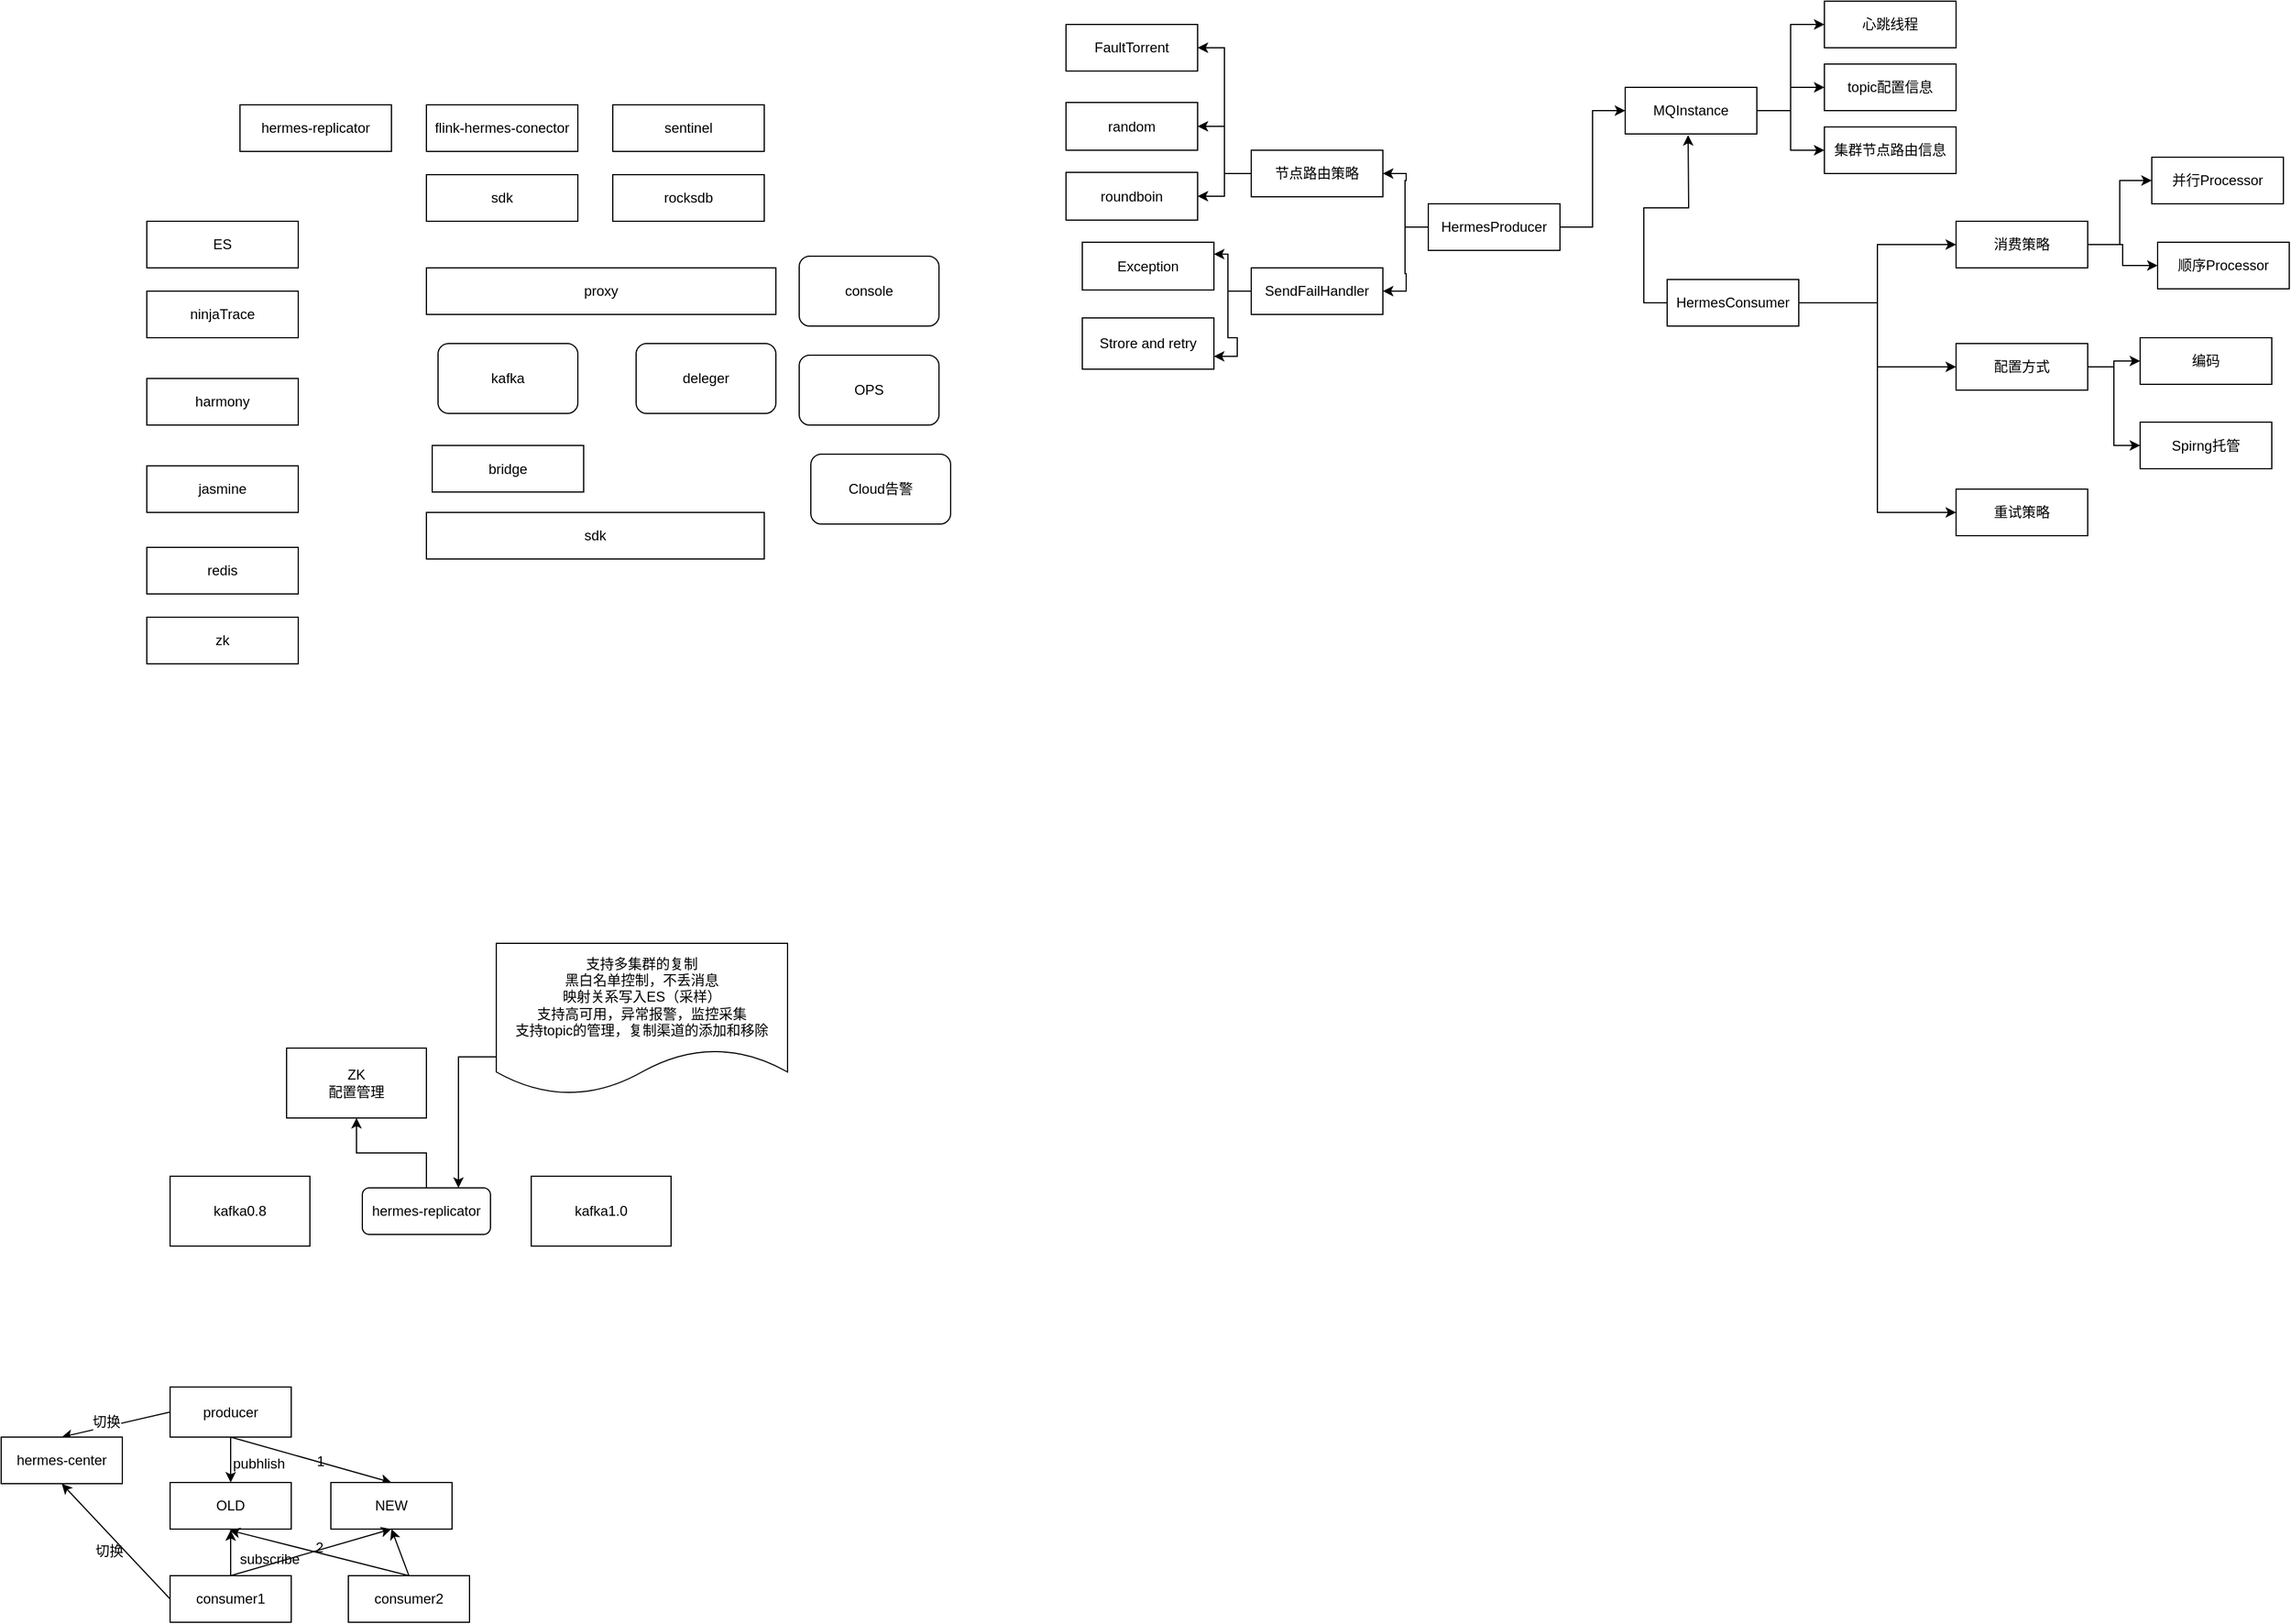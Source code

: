 <mxfile version="12.1.4" type="github" pages="1">
  <diagram id="hqEAvfo70rcamGE8vuLW" name="Page-1">
    <mxGraphModel dx="1145" dy="1617" grid="0" gridSize="10" guides="1" tooltips="1" connect="1" arrows="1" fold="1" page="1" pageScale="1" pageWidth="827" pageHeight="1169" math="0" shadow="0">
      <root>
        <mxCell id="0"/>
        <mxCell id="1" parent="0"/>
        <mxCell id="P00XJH04R1qY2HiNNrUX-1" value="proxy" style="rounded=0;whiteSpace=wrap;html=1;" vertex="1" parent="1">
          <mxGeometry x="380" y="140" width="300" height="40" as="geometry"/>
        </mxCell>
        <mxCell id="P00XJH04R1qY2HiNNrUX-2" value="bridge" style="rounded=0;whiteSpace=wrap;html=1;" vertex="1" parent="1">
          <mxGeometry x="385" y="292.5" width="130" height="40" as="geometry"/>
        </mxCell>
        <mxCell id="P00XJH04R1qY2HiNNrUX-3" value="ninjaTrace" style="rounded=0;whiteSpace=wrap;html=1;" vertex="1" parent="1">
          <mxGeometry x="140" y="160" width="130" height="40" as="geometry"/>
        </mxCell>
        <mxCell id="P00XJH04R1qY2HiNNrUX-4" value="harmony" style="rounded=0;whiteSpace=wrap;html=1;" vertex="1" parent="1">
          <mxGeometry x="140" y="235" width="130" height="40" as="geometry"/>
        </mxCell>
        <mxCell id="P00XJH04R1qY2HiNNrUX-5" value="jasmine" style="rounded=0;whiteSpace=wrap;html=1;" vertex="1" parent="1">
          <mxGeometry x="140" y="310" width="130" height="40" as="geometry"/>
        </mxCell>
        <mxCell id="P00XJH04R1qY2HiNNrUX-6" value="redis" style="rounded=0;whiteSpace=wrap;html=1;" vertex="1" parent="1">
          <mxGeometry x="140" y="380" width="130" height="40" as="geometry"/>
        </mxCell>
        <mxCell id="P00XJH04R1qY2HiNNrUX-9" value="kafka" style="rounded=1;whiteSpace=wrap;html=1;" vertex="1" parent="1">
          <mxGeometry x="390" y="205" width="120" height="60" as="geometry"/>
        </mxCell>
        <mxCell id="P00XJH04R1qY2HiNNrUX-10" value="sdk" style="rounded=0;whiteSpace=wrap;html=1;" vertex="1" parent="1">
          <mxGeometry x="380" y="60" width="130" height="40" as="geometry"/>
        </mxCell>
        <mxCell id="P00XJH04R1qY2HiNNrUX-12" value="zk" style="rounded=0;whiteSpace=wrap;html=1;" vertex="1" parent="1">
          <mxGeometry x="140" y="440" width="130" height="40" as="geometry"/>
        </mxCell>
        <mxCell id="P00XJH04R1qY2HiNNrUX-14" value="rocksdb" style="rounded=0;whiteSpace=wrap;html=1;" vertex="1" parent="1">
          <mxGeometry x="540" y="60" width="130" height="40" as="geometry"/>
        </mxCell>
        <mxCell id="P00XJH04R1qY2HiNNrUX-15" value="sentinel" style="rounded=0;whiteSpace=wrap;html=1;" vertex="1" parent="1">
          <mxGeometry x="540" width="130" height="40" as="geometry"/>
        </mxCell>
        <mxCell id="P00XJH04R1qY2HiNNrUX-16" value="sdk" style="rounded=0;whiteSpace=wrap;html=1;" vertex="1" parent="1">
          <mxGeometry x="380" y="350" width="290" height="40" as="geometry"/>
        </mxCell>
        <mxCell id="P00XJH04R1qY2HiNNrUX-17" value="deleger" style="rounded=1;whiteSpace=wrap;html=1;" vertex="1" parent="1">
          <mxGeometry x="560" y="205" width="120" height="60" as="geometry"/>
        </mxCell>
        <mxCell id="P00XJH04R1qY2HiNNrUX-18" value="console" style="rounded=1;whiteSpace=wrap;html=1;" vertex="1" parent="1">
          <mxGeometry x="700" y="130" width="120" height="60" as="geometry"/>
        </mxCell>
        <mxCell id="P00XJH04R1qY2HiNNrUX-20" value="OPS" style="rounded=1;whiteSpace=wrap;html=1;" vertex="1" parent="1">
          <mxGeometry x="700" y="215" width="120" height="60" as="geometry"/>
        </mxCell>
        <mxCell id="P00XJH04R1qY2HiNNrUX-21" value="Cloud告警" style="rounded=1;whiteSpace=wrap;html=1;" vertex="1" parent="1">
          <mxGeometry x="710" y="300" width="120" height="60" as="geometry"/>
        </mxCell>
        <mxCell id="P00XJH04R1qY2HiNNrUX-23" value="ES" style="rounded=0;whiteSpace=wrap;html=1;" vertex="1" parent="1">
          <mxGeometry x="140" y="100" width="130" height="40" as="geometry"/>
        </mxCell>
        <mxCell id="P00XJH04R1qY2HiNNrUX-25" value="flink-hermes-conector" style="rounded=0;whiteSpace=wrap;html=1;" vertex="1" parent="1">
          <mxGeometry x="380" width="130" height="40" as="geometry"/>
        </mxCell>
        <mxCell id="P00XJH04R1qY2HiNNrUX-26" value="hermes-replicator" style="rounded=0;whiteSpace=wrap;html=1;" vertex="1" parent="1">
          <mxGeometry x="220" width="130" height="40" as="geometry"/>
        </mxCell>
        <mxCell id="P00XJH04R1qY2HiNNrUX-28" value="kafka0.8" style="rounded=0;whiteSpace=wrap;html=1;" vertex="1" parent="1">
          <mxGeometry x="160" y="920" width="120" height="60" as="geometry"/>
        </mxCell>
        <mxCell id="P00XJH04R1qY2HiNNrUX-29" value="kafka1.0" style="rounded=0;whiteSpace=wrap;html=1;" vertex="1" parent="1">
          <mxGeometry x="470" y="920" width="120" height="60" as="geometry"/>
        </mxCell>
        <mxCell id="P00XJH04R1qY2HiNNrUX-32" style="edgeStyle=orthogonalEdgeStyle;rounded=0;orthogonalLoop=1;jettySize=auto;html=1;exitX=0.5;exitY=0;exitDx=0;exitDy=0;entryX=0.5;entryY=1;entryDx=0;entryDy=0;" edge="1" parent="1" source="P00XJH04R1qY2HiNNrUX-30" target="P00XJH04R1qY2HiNNrUX-31">
          <mxGeometry relative="1" as="geometry"/>
        </mxCell>
        <mxCell id="P00XJH04R1qY2HiNNrUX-30" value="hermes-replicator" style="rounded=1;whiteSpace=wrap;html=1;" vertex="1" parent="1">
          <mxGeometry x="325" y="930" width="110" height="40" as="geometry"/>
        </mxCell>
        <mxCell id="P00XJH04R1qY2HiNNrUX-31" value="ZK&lt;br&gt;配置管理" style="rounded=0;whiteSpace=wrap;html=1;" vertex="1" parent="1">
          <mxGeometry x="260" y="810" width="120" height="60" as="geometry"/>
        </mxCell>
        <mxCell id="P00XJH04R1qY2HiNNrUX-34" style="edgeStyle=orthogonalEdgeStyle;rounded=0;orthogonalLoop=1;jettySize=auto;html=1;exitX=0;exitY=0.75;exitDx=0;exitDy=0;entryX=0.75;entryY=0;entryDx=0;entryDy=0;" edge="1" parent="1" source="P00XJH04R1qY2HiNNrUX-33" target="P00XJH04R1qY2HiNNrUX-30">
          <mxGeometry relative="1" as="geometry"/>
        </mxCell>
        <mxCell id="P00XJH04R1qY2HiNNrUX-33" value="支持多集群的复制&lt;br&gt;黑白名单控制，不丢消息&lt;br&gt;映射关系写入ES（采样）&lt;br&gt;支持高可用，异常报警，监控采集&lt;br&gt;支持topic的管理，复制渠道的添加和移除" style="shape=document;whiteSpace=wrap;html=1;boundedLbl=1;" vertex="1" parent="1">
          <mxGeometry x="440" y="720" width="250" height="130" as="geometry"/>
        </mxCell>
        <mxCell id="P00XJH04R1qY2HiNNrUX-47" style="edgeStyle=orthogonalEdgeStyle;rounded=0;orthogonalLoop=1;jettySize=auto;html=1;exitX=0.5;exitY=1;exitDx=0;exitDy=0;entryX=0.5;entryY=0;entryDx=0;entryDy=0;" edge="1" parent="1" source="P00XJH04R1qY2HiNNrUX-37" target="P00XJH04R1qY2HiNNrUX-39">
          <mxGeometry relative="1" as="geometry"/>
        </mxCell>
        <mxCell id="P00XJH04R1qY2HiNNrUX-53" style="edgeStyle=none;rounded=0;orthogonalLoop=1;jettySize=auto;html=1;exitX=0.5;exitY=1;exitDx=0;exitDy=0;entryX=0.5;entryY=0;entryDx=0;entryDy=0;" edge="1" parent="1" source="P00XJH04R1qY2HiNNrUX-37" target="P00XJH04R1qY2HiNNrUX-40">
          <mxGeometry relative="1" as="geometry"/>
        </mxCell>
        <mxCell id="P00XJH04R1qY2HiNNrUX-63" style="edgeStyle=none;rounded=0;orthogonalLoop=1;jettySize=auto;html=1;exitX=0;exitY=0.5;exitDx=0;exitDy=0;entryX=0.5;entryY=0;entryDx=0;entryDy=0;" edge="1" parent="1" source="P00XJH04R1qY2HiNNrUX-37" target="P00XJH04R1qY2HiNNrUX-61">
          <mxGeometry relative="1" as="geometry"/>
        </mxCell>
        <mxCell id="P00XJH04R1qY2HiNNrUX-64" value="切换" style="text;html=1;resizable=0;points=[];align=center;verticalAlign=middle;labelBackgroundColor=#ffffff;" vertex="1" connectable="0" parent="P00XJH04R1qY2HiNNrUX-63">
          <mxGeometry x="0.163" y="-4" relative="1" as="geometry">
            <mxPoint as="offset"/>
          </mxGeometry>
        </mxCell>
        <mxCell id="P00XJH04R1qY2HiNNrUX-37" value="producer" style="rounded=0;whiteSpace=wrap;html=1;" vertex="1" parent="1">
          <mxGeometry x="160" y="1101" width="104" height="43" as="geometry"/>
        </mxCell>
        <mxCell id="P00XJH04R1qY2HiNNrUX-39" value="OLD" style="rounded=0;whiteSpace=wrap;html=1;" vertex="1" parent="1">
          <mxGeometry x="160" y="1183" width="104" height="40" as="geometry"/>
        </mxCell>
        <mxCell id="P00XJH04R1qY2HiNNrUX-40" value="NEW" style="rounded=0;whiteSpace=wrap;html=1;" vertex="1" parent="1">
          <mxGeometry x="298" y="1183" width="104" height="40" as="geometry"/>
        </mxCell>
        <mxCell id="P00XJH04R1qY2HiNNrUX-46" style="edgeStyle=orthogonalEdgeStyle;rounded=0;orthogonalLoop=1;jettySize=auto;html=1;exitX=0.5;exitY=0;exitDx=0;exitDy=0;entryX=0.5;entryY=0;entryDx=0;entryDy=0;" edge="1" parent="1" source="P00XJH04R1qY2HiNNrUX-43">
          <mxGeometry relative="1" as="geometry">
            <mxPoint x="212" y="1224" as="targetPoint"/>
          </mxGeometry>
        </mxCell>
        <mxCell id="P00XJH04R1qY2HiNNrUX-54" style="edgeStyle=none;rounded=0;orthogonalLoop=1;jettySize=auto;html=1;exitX=0.5;exitY=0;exitDx=0;exitDy=0;entryX=0.5;entryY=1;entryDx=0;entryDy=0;" edge="1" parent="1" source="P00XJH04R1qY2HiNNrUX-43" target="P00XJH04R1qY2HiNNrUX-40">
          <mxGeometry relative="1" as="geometry"/>
        </mxCell>
        <mxCell id="P00XJH04R1qY2HiNNrUX-62" style="edgeStyle=none;rounded=0;orthogonalLoop=1;jettySize=auto;html=1;exitX=0;exitY=0.5;exitDx=0;exitDy=0;entryX=0.5;entryY=1;entryDx=0;entryDy=0;" edge="1" parent="1" source="P00XJH04R1qY2HiNNrUX-43" target="P00XJH04R1qY2HiNNrUX-61">
          <mxGeometry relative="1" as="geometry"/>
        </mxCell>
        <mxCell id="P00XJH04R1qY2HiNNrUX-43" value="consumer1" style="rounded=0;whiteSpace=wrap;html=1;" vertex="1" parent="1">
          <mxGeometry x="160" y="1263" width="104" height="40" as="geometry"/>
        </mxCell>
        <mxCell id="P00XJH04R1qY2HiNNrUX-48" value="pubhlish" style="text;html=1;resizable=0;points=[];autosize=1;align=left;verticalAlign=top;spacingTop=-4;" vertex="1" parent="1">
          <mxGeometry x="212" y="1156.5" width="55" height="14" as="geometry"/>
        </mxCell>
        <mxCell id="P00XJH04R1qY2HiNNrUX-49" value="subscribe" style="text;html=1;resizable=0;points=[];autosize=1;align=left;verticalAlign=top;spacingTop=-4;" vertex="1" parent="1">
          <mxGeometry x="218" y="1239" width="61" height="14" as="geometry"/>
        </mxCell>
        <mxCell id="P00XJH04R1qY2HiNNrUX-55" value="1" style="text;html=1;resizable=0;points=[];autosize=1;align=left;verticalAlign=top;spacingTop=-4;" vertex="1" parent="1">
          <mxGeometry x="284" y="1155" width="17" height="14" as="geometry"/>
        </mxCell>
        <mxCell id="P00XJH04R1qY2HiNNrUX-56" value="2" style="text;html=1;resizable=0;points=[];autosize=1;align=left;verticalAlign=top;spacingTop=-4;" vertex="1" parent="1">
          <mxGeometry x="283" y="1229" width="17" height="14" as="geometry"/>
        </mxCell>
        <mxCell id="P00XJH04R1qY2HiNNrUX-58" style="edgeStyle=none;rounded=0;orthogonalLoop=1;jettySize=auto;html=1;exitX=0.5;exitY=0;exitDx=0;exitDy=0;exitPerimeter=0;" edge="1" parent="1" source="P00XJH04R1qY2HiNNrUX-57">
          <mxGeometry relative="1" as="geometry">
            <mxPoint x="211" y="1224" as="targetPoint"/>
          </mxGeometry>
        </mxCell>
        <mxCell id="P00XJH04R1qY2HiNNrUX-59" style="edgeStyle=none;rounded=0;orthogonalLoop=1;jettySize=auto;html=1;exitX=0.5;exitY=0;exitDx=0;exitDy=0;entryX=0.5;entryY=1;entryDx=0;entryDy=0;" edge="1" parent="1" source="P00XJH04R1qY2HiNNrUX-57" target="P00XJH04R1qY2HiNNrUX-40">
          <mxGeometry relative="1" as="geometry"/>
        </mxCell>
        <mxCell id="P00XJH04R1qY2HiNNrUX-57" value="consumer2" style="rounded=0;whiteSpace=wrap;html=1;" vertex="1" parent="1">
          <mxGeometry x="313" y="1263" width="104" height="40" as="geometry"/>
        </mxCell>
        <mxCell id="P00XJH04R1qY2HiNNrUX-61" value="hermes-center" style="rounded=0;whiteSpace=wrap;html=1;" vertex="1" parent="1">
          <mxGeometry x="15" y="1144" width="104" height="40" as="geometry"/>
        </mxCell>
        <mxCell id="P00XJH04R1qY2HiNNrUX-65" value="切换" style="text;html=1;resizable=0;points=[];autosize=1;align=left;verticalAlign=top;spacingTop=-4;" vertex="1" parent="1">
          <mxGeometry x="94" y="1232" width="34" height="14" as="geometry"/>
        </mxCell>
        <mxCell id="P00XJH04R1qY2HiNNrUX-77" style="edgeStyle=orthogonalEdgeStyle;rounded=0;orthogonalLoop=1;jettySize=auto;html=1;exitX=1;exitY=0.5;exitDx=0;exitDy=0;entryX=0;entryY=0.5;entryDx=0;entryDy=0;" edge="1" parent="1" source="P00XJH04R1qY2HiNNrUX-67" target="P00XJH04R1qY2HiNNrUX-69">
          <mxGeometry relative="1" as="geometry"/>
        </mxCell>
        <mxCell id="P00XJH04R1qY2HiNNrUX-82" style="edgeStyle=orthogonalEdgeStyle;rounded=0;orthogonalLoop=1;jettySize=auto;html=1;exitX=0;exitY=0.5;exitDx=0;exitDy=0;entryX=1;entryY=0.5;entryDx=0;entryDy=0;" edge="1" parent="1" source="P00XJH04R1qY2HiNNrUX-67" target="P00XJH04R1qY2HiNNrUX-78">
          <mxGeometry relative="1" as="geometry"/>
        </mxCell>
        <mxCell id="P00XJH04R1qY2HiNNrUX-83" style="edgeStyle=orthogonalEdgeStyle;rounded=0;orthogonalLoop=1;jettySize=auto;html=1;exitX=0;exitY=0.5;exitDx=0;exitDy=0;entryX=1;entryY=0.5;entryDx=0;entryDy=0;" edge="1" parent="1" source="P00XJH04R1qY2HiNNrUX-67" target="P00XJH04R1qY2HiNNrUX-79">
          <mxGeometry relative="1" as="geometry"/>
        </mxCell>
        <mxCell id="P00XJH04R1qY2HiNNrUX-67" value="HermesProducer" style="rounded=0;whiteSpace=wrap;html=1;" vertex="1" parent="1">
          <mxGeometry x="1240" y="85" width="113" height="40" as="geometry"/>
        </mxCell>
        <mxCell id="P00XJH04R1qY2HiNNrUX-95" style="edgeStyle=orthogonalEdgeStyle;rounded=0;orthogonalLoop=1;jettySize=auto;html=1;exitX=0;exitY=0.5;exitDx=0;exitDy=0;" edge="1" parent="1" source="P00XJH04R1qY2HiNNrUX-68">
          <mxGeometry relative="1" as="geometry">
            <mxPoint x="1463" y="26" as="targetPoint"/>
          </mxGeometry>
        </mxCell>
        <mxCell id="P00XJH04R1qY2HiNNrUX-97" style="edgeStyle=orthogonalEdgeStyle;rounded=0;orthogonalLoop=1;jettySize=auto;html=1;exitX=1;exitY=0.5;exitDx=0;exitDy=0;entryX=0;entryY=0.5;entryDx=0;entryDy=0;" edge="1" parent="1" source="P00XJH04R1qY2HiNNrUX-68" target="P00XJH04R1qY2HiNNrUX-96">
          <mxGeometry relative="1" as="geometry"/>
        </mxCell>
        <mxCell id="P00XJH04R1qY2HiNNrUX-105" style="edgeStyle=orthogonalEdgeStyle;rounded=0;orthogonalLoop=1;jettySize=auto;html=1;exitX=1;exitY=0.5;exitDx=0;exitDy=0;entryX=0;entryY=0.5;entryDx=0;entryDy=0;" edge="1" parent="1" source="P00XJH04R1qY2HiNNrUX-68" target="P00XJH04R1qY2HiNNrUX-104">
          <mxGeometry relative="1" as="geometry"/>
        </mxCell>
        <mxCell id="P00XJH04R1qY2HiNNrUX-115" style="edgeStyle=orthogonalEdgeStyle;rounded=0;orthogonalLoop=1;jettySize=auto;html=1;exitX=1;exitY=0.5;exitDx=0;exitDy=0;entryX=0;entryY=0.5;entryDx=0;entryDy=0;" edge="1" parent="1" source="P00XJH04R1qY2HiNNrUX-68" target="P00XJH04R1qY2HiNNrUX-114">
          <mxGeometry relative="1" as="geometry"/>
        </mxCell>
        <mxCell id="P00XJH04R1qY2HiNNrUX-68" value="HermesConsumer" style="rounded=0;whiteSpace=wrap;html=1;" vertex="1" parent="1">
          <mxGeometry x="1445" y="150" width="113" height="40" as="geometry"/>
        </mxCell>
        <mxCell id="P00XJH04R1qY2HiNNrUX-73" style="edgeStyle=orthogonalEdgeStyle;rounded=0;orthogonalLoop=1;jettySize=auto;html=1;exitX=1;exitY=0.5;exitDx=0;exitDy=0;" edge="1" parent="1" source="P00XJH04R1qY2HiNNrUX-69" target="P00XJH04R1qY2HiNNrUX-70">
          <mxGeometry relative="1" as="geometry"/>
        </mxCell>
        <mxCell id="P00XJH04R1qY2HiNNrUX-74" style="edgeStyle=orthogonalEdgeStyle;rounded=0;orthogonalLoop=1;jettySize=auto;html=1;exitX=1;exitY=0.5;exitDx=0;exitDy=0;entryX=0;entryY=0.5;entryDx=0;entryDy=0;" edge="1" parent="1" source="P00XJH04R1qY2HiNNrUX-69" target="P00XJH04R1qY2HiNNrUX-71">
          <mxGeometry relative="1" as="geometry"/>
        </mxCell>
        <mxCell id="P00XJH04R1qY2HiNNrUX-76" style="edgeStyle=orthogonalEdgeStyle;rounded=0;orthogonalLoop=1;jettySize=auto;html=1;exitX=1;exitY=0.5;exitDx=0;exitDy=0;entryX=0;entryY=0.5;entryDx=0;entryDy=0;" edge="1" parent="1" source="P00XJH04R1qY2HiNNrUX-69" target="P00XJH04R1qY2HiNNrUX-75">
          <mxGeometry relative="1" as="geometry"/>
        </mxCell>
        <mxCell id="P00XJH04R1qY2HiNNrUX-69" value="MQInstance" style="rounded=0;whiteSpace=wrap;html=1;" vertex="1" parent="1">
          <mxGeometry x="1409" y="-15" width="113" height="40" as="geometry"/>
        </mxCell>
        <mxCell id="P00XJH04R1qY2HiNNrUX-70" value="topic配置信息" style="rounded=0;whiteSpace=wrap;html=1;" vertex="1" parent="1">
          <mxGeometry x="1580" y="-35" width="113" height="40" as="geometry"/>
        </mxCell>
        <mxCell id="P00XJH04R1qY2HiNNrUX-71" value="集群节点路由信息" style="rounded=0;whiteSpace=wrap;html=1;" vertex="1" parent="1">
          <mxGeometry x="1580" y="19" width="113" height="40" as="geometry"/>
        </mxCell>
        <mxCell id="P00XJH04R1qY2HiNNrUX-75" value="心跳线程" style="rounded=0;whiteSpace=wrap;html=1;" vertex="1" parent="1">
          <mxGeometry x="1580" y="-89" width="113" height="40" as="geometry"/>
        </mxCell>
        <mxCell id="P00XJH04R1qY2HiNNrUX-88" style="edgeStyle=orthogonalEdgeStyle;rounded=0;orthogonalLoop=1;jettySize=auto;html=1;exitX=0;exitY=0.5;exitDx=0;exitDy=0;entryX=1;entryY=0.5;entryDx=0;entryDy=0;" edge="1" parent="1" source="P00XJH04R1qY2HiNNrUX-78" target="P00XJH04R1qY2HiNNrUX-86">
          <mxGeometry relative="1" as="geometry"/>
        </mxCell>
        <mxCell id="P00XJH04R1qY2HiNNrUX-89" style="edgeStyle=orthogonalEdgeStyle;rounded=0;orthogonalLoop=1;jettySize=auto;html=1;exitX=0;exitY=0.5;exitDx=0;exitDy=0;entryX=1;entryY=0.5;entryDx=0;entryDy=0;" edge="1" parent="1" source="P00XJH04R1qY2HiNNrUX-78" target="P00XJH04R1qY2HiNNrUX-87">
          <mxGeometry relative="1" as="geometry"/>
        </mxCell>
        <mxCell id="P00XJH04R1qY2HiNNrUX-91" style="edgeStyle=orthogonalEdgeStyle;rounded=0;orthogonalLoop=1;jettySize=auto;html=1;exitX=0;exitY=0.5;exitDx=0;exitDy=0;entryX=1;entryY=0.5;entryDx=0;entryDy=0;" edge="1" parent="1" source="P00XJH04R1qY2HiNNrUX-78" target="P00XJH04R1qY2HiNNrUX-90">
          <mxGeometry relative="1" as="geometry"/>
        </mxCell>
        <mxCell id="P00XJH04R1qY2HiNNrUX-78" value="节点路由策略" style="rounded=0;whiteSpace=wrap;html=1;" vertex="1" parent="1">
          <mxGeometry x="1088" y="39" width="113" height="40" as="geometry"/>
        </mxCell>
        <mxCell id="P00XJH04R1qY2HiNNrUX-84" style="edgeStyle=orthogonalEdgeStyle;rounded=0;orthogonalLoop=1;jettySize=auto;html=1;exitX=0;exitY=0.5;exitDx=0;exitDy=0;entryX=1;entryY=0.25;entryDx=0;entryDy=0;" edge="1" parent="1" source="P00XJH04R1qY2HiNNrUX-79" target="P00XJH04R1qY2HiNNrUX-80">
          <mxGeometry relative="1" as="geometry"/>
        </mxCell>
        <mxCell id="P00XJH04R1qY2HiNNrUX-85" style="edgeStyle=orthogonalEdgeStyle;rounded=0;orthogonalLoop=1;jettySize=auto;html=1;exitX=0;exitY=0.5;exitDx=0;exitDy=0;entryX=1;entryY=0.75;entryDx=0;entryDy=0;" edge="1" parent="1" source="P00XJH04R1qY2HiNNrUX-79" target="P00XJH04R1qY2HiNNrUX-81">
          <mxGeometry relative="1" as="geometry"/>
        </mxCell>
        <mxCell id="P00XJH04R1qY2HiNNrUX-79" value="SendFailHandler" style="rounded=0;whiteSpace=wrap;html=1;" vertex="1" parent="1">
          <mxGeometry x="1088" y="140" width="113" height="40" as="geometry"/>
        </mxCell>
        <mxCell id="P00XJH04R1qY2HiNNrUX-80" value="Exception" style="rounded=0;whiteSpace=wrap;html=1;" vertex="1" parent="1">
          <mxGeometry x="943" y="118" width="113" height="41" as="geometry"/>
        </mxCell>
        <mxCell id="P00XJH04R1qY2HiNNrUX-81" value="Strore and retry" style="rounded=0;whiteSpace=wrap;html=1;" vertex="1" parent="1">
          <mxGeometry x="943" y="183" width="113" height="44" as="geometry"/>
        </mxCell>
        <mxCell id="P00XJH04R1qY2HiNNrUX-86" value="random" style="rounded=0;whiteSpace=wrap;html=1;" vertex="1" parent="1">
          <mxGeometry x="929" y="-2" width="113" height="41" as="geometry"/>
        </mxCell>
        <mxCell id="P00XJH04R1qY2HiNNrUX-87" value="roundboin" style="rounded=0;whiteSpace=wrap;html=1;" vertex="1" parent="1">
          <mxGeometry x="929" y="58" width="113" height="41" as="geometry"/>
        </mxCell>
        <mxCell id="P00XJH04R1qY2HiNNrUX-90" value="FaultTorrent" style="rounded=0;whiteSpace=wrap;html=1;" vertex="1" parent="1">
          <mxGeometry x="929" y="-69" width="113" height="40" as="geometry"/>
        </mxCell>
        <mxCell id="P00XJH04R1qY2HiNNrUX-99" style="edgeStyle=orthogonalEdgeStyle;rounded=0;orthogonalLoop=1;jettySize=auto;html=1;exitX=1;exitY=0.5;exitDx=0;exitDy=0;entryX=0;entryY=0.5;entryDx=0;entryDy=0;" edge="1" parent="1" source="P00XJH04R1qY2HiNNrUX-96" target="P00XJH04R1qY2HiNNrUX-98">
          <mxGeometry relative="1" as="geometry"/>
        </mxCell>
        <mxCell id="P00XJH04R1qY2HiNNrUX-103" style="edgeStyle=orthogonalEdgeStyle;rounded=0;orthogonalLoop=1;jettySize=auto;html=1;exitX=1;exitY=0.5;exitDx=0;exitDy=0;entryX=0;entryY=0.5;entryDx=0;entryDy=0;" edge="1" parent="1" source="P00XJH04R1qY2HiNNrUX-96" target="P00XJH04R1qY2HiNNrUX-102">
          <mxGeometry relative="1" as="geometry"/>
        </mxCell>
        <mxCell id="P00XJH04R1qY2HiNNrUX-96" value="消费策略" style="rounded=0;whiteSpace=wrap;html=1;" vertex="1" parent="1">
          <mxGeometry x="1693" y="100" width="113" height="40" as="geometry"/>
        </mxCell>
        <mxCell id="P00XJH04R1qY2HiNNrUX-98" value="并行Processor" style="rounded=0;whiteSpace=wrap;html=1;" vertex="1" parent="1">
          <mxGeometry x="1861" y="45" width="113" height="40" as="geometry"/>
        </mxCell>
        <mxCell id="P00XJH04R1qY2HiNNrUX-102" value="顺序Processor" style="rounded=0;whiteSpace=wrap;html=1;" vertex="1" parent="1">
          <mxGeometry x="1866" y="118" width="113" height="40" as="geometry"/>
        </mxCell>
        <mxCell id="P00XJH04R1qY2HiNNrUX-108" style="edgeStyle=orthogonalEdgeStyle;rounded=0;orthogonalLoop=1;jettySize=auto;html=1;exitX=1;exitY=0.5;exitDx=0;exitDy=0;entryX=0;entryY=0.5;entryDx=0;entryDy=0;" edge="1" parent="1" source="P00XJH04R1qY2HiNNrUX-104" target="P00XJH04R1qY2HiNNrUX-106">
          <mxGeometry relative="1" as="geometry"/>
        </mxCell>
        <mxCell id="P00XJH04R1qY2HiNNrUX-109" style="edgeStyle=orthogonalEdgeStyle;rounded=0;orthogonalLoop=1;jettySize=auto;html=1;exitX=1;exitY=0.5;exitDx=0;exitDy=0;entryX=0;entryY=0.5;entryDx=0;entryDy=0;" edge="1" parent="1" source="P00XJH04R1qY2HiNNrUX-104" target="P00XJH04R1qY2HiNNrUX-107">
          <mxGeometry relative="1" as="geometry"/>
        </mxCell>
        <mxCell id="P00XJH04R1qY2HiNNrUX-104" value="配置方式" style="rounded=0;whiteSpace=wrap;html=1;" vertex="1" parent="1">
          <mxGeometry x="1693" y="205" width="113" height="40" as="geometry"/>
        </mxCell>
        <mxCell id="P00XJH04R1qY2HiNNrUX-106" value="编码" style="rounded=0;whiteSpace=wrap;html=1;" vertex="1" parent="1">
          <mxGeometry x="1851" y="200" width="113" height="40" as="geometry"/>
        </mxCell>
        <mxCell id="P00XJH04R1qY2HiNNrUX-107" value="Spirng托管" style="rounded=0;whiteSpace=wrap;html=1;" vertex="1" parent="1">
          <mxGeometry x="1851" y="272.5" width="113" height="40" as="geometry"/>
        </mxCell>
        <mxCell id="P00XJH04R1qY2HiNNrUX-114" value="重试策略" style="rounded=0;whiteSpace=wrap;html=1;" vertex="1" parent="1">
          <mxGeometry x="1693" y="330" width="113" height="40" as="geometry"/>
        </mxCell>
      </root>
    </mxGraphModel>
  </diagram>
</mxfile>
